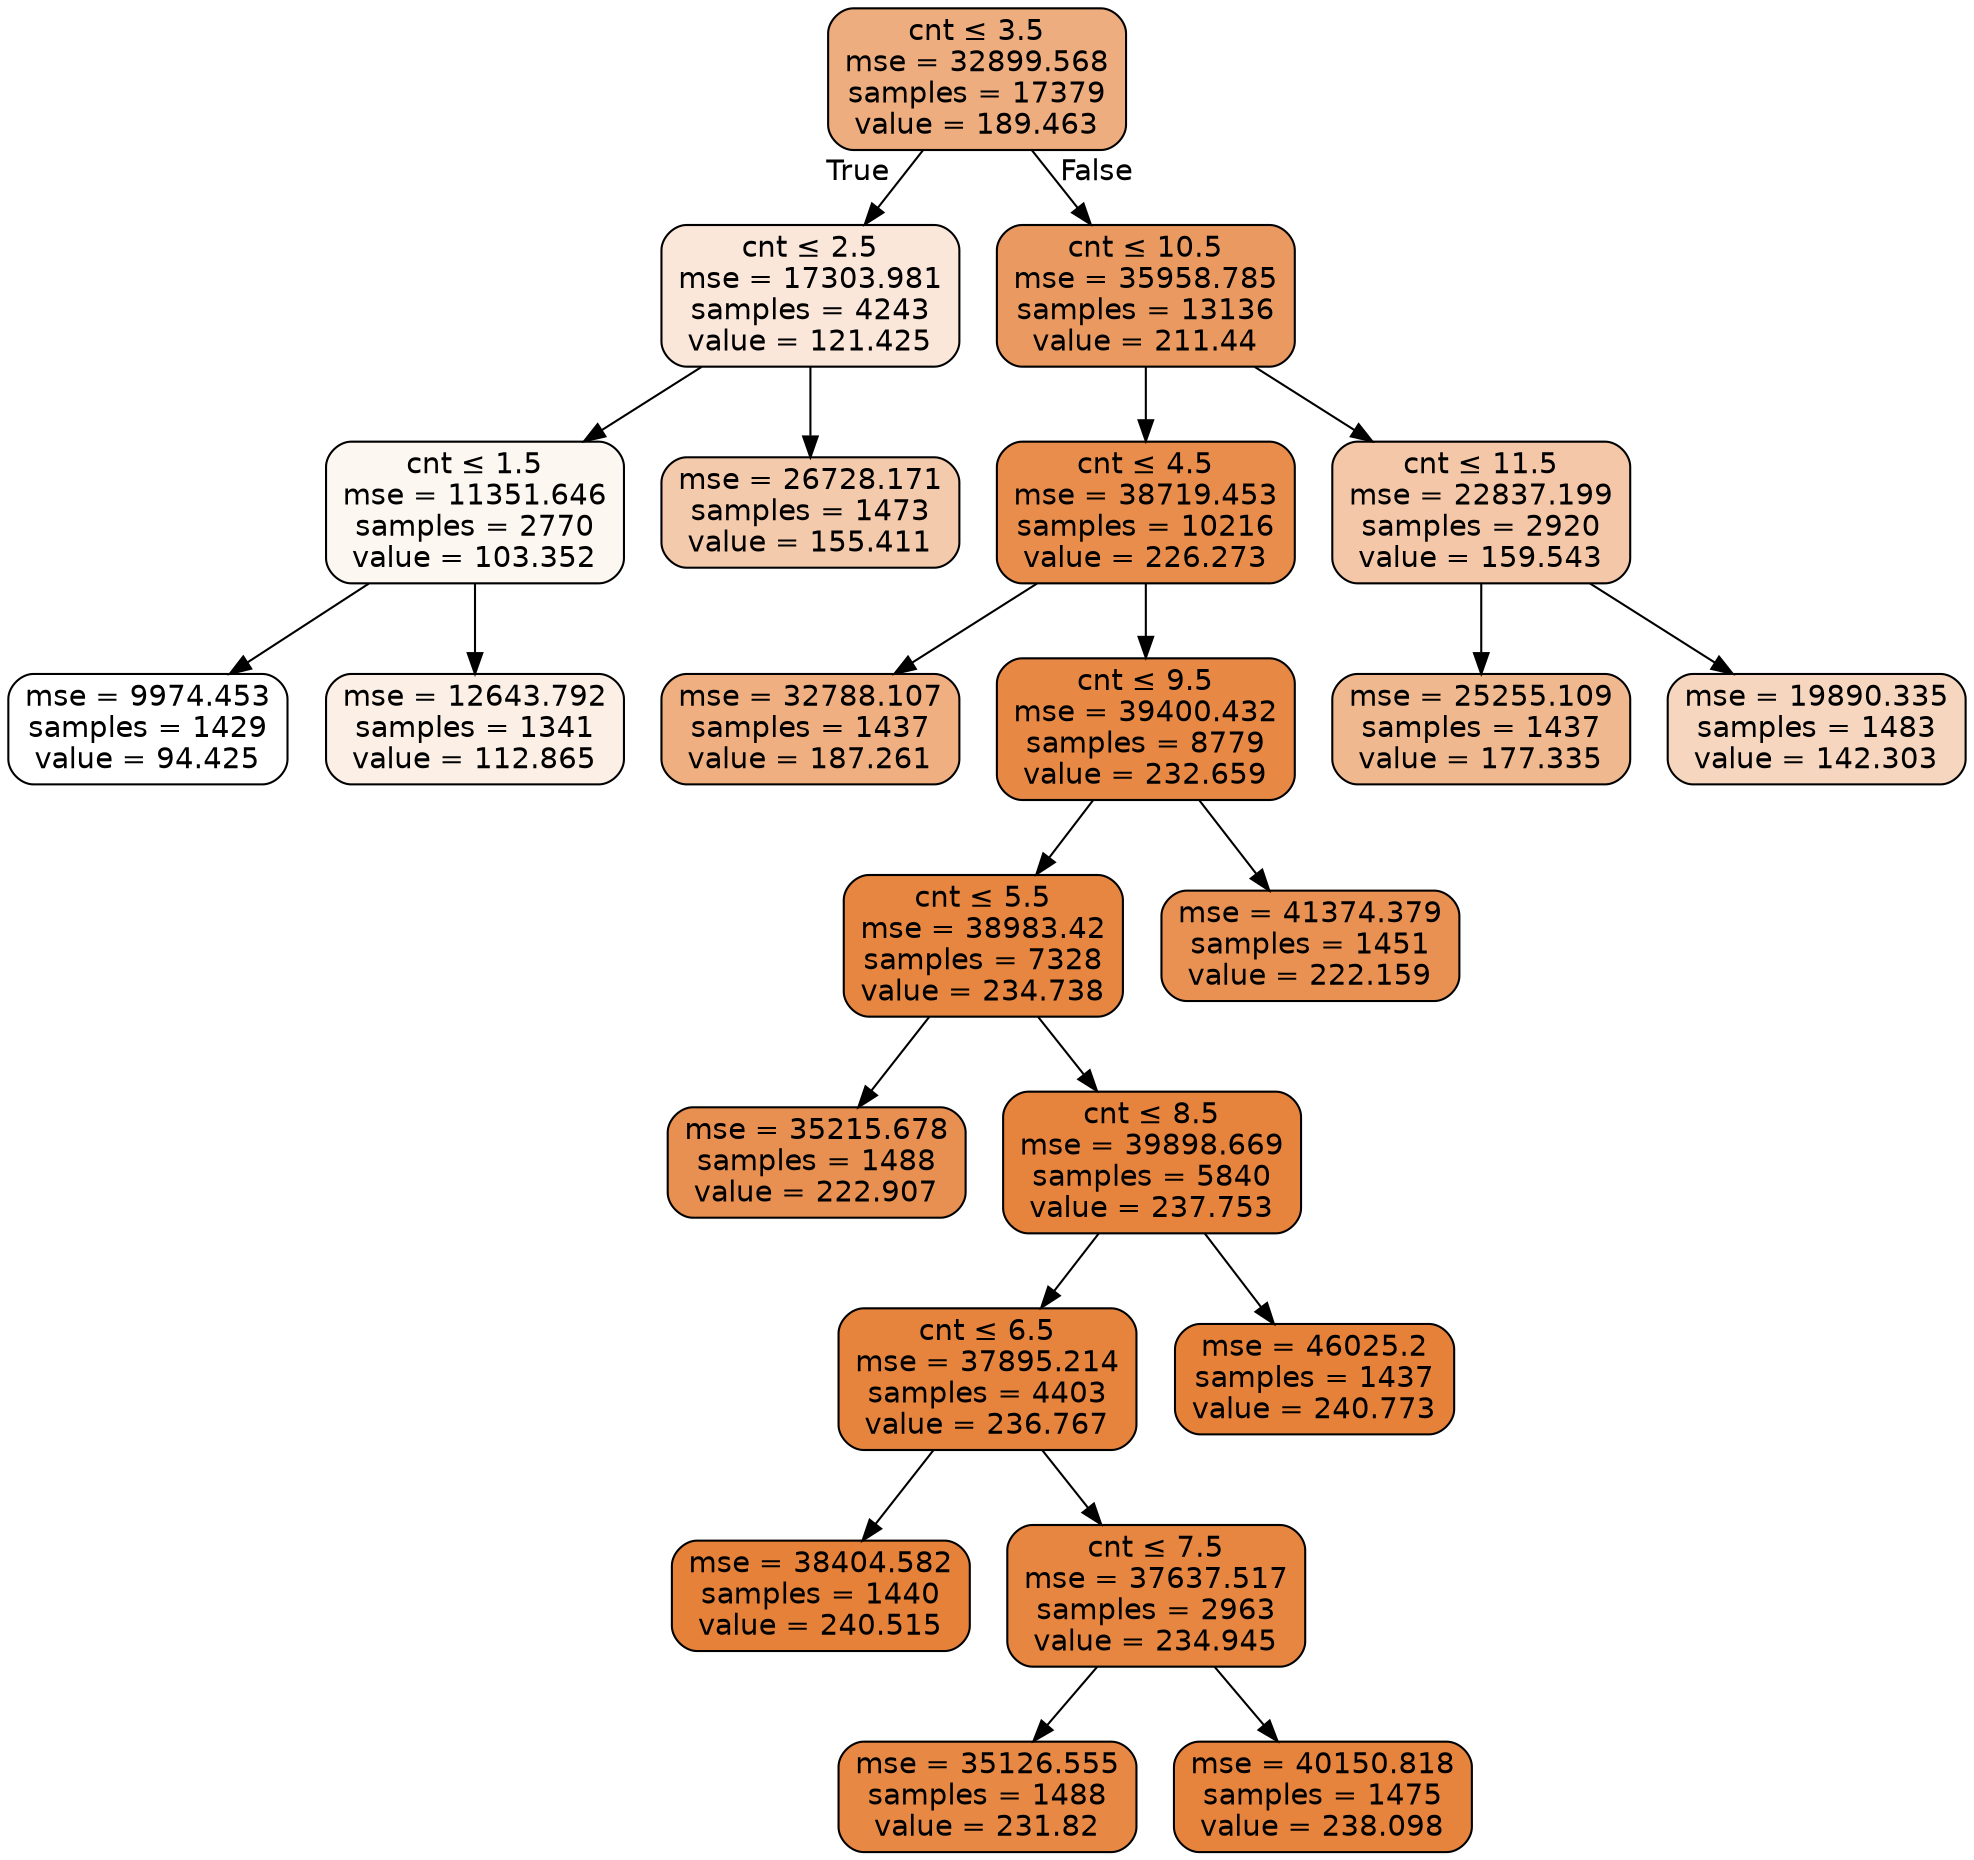 digraph Tree {
node [shape=box, style="filled, rounded", color="black", fontname=helvetica] ;
edge [fontname=helvetica] ;
0 [label=<cnt &le; 3.5<br/>mse = 32899.568<br/>samples = 17379<br/>value = 189.463>, fillcolor="#e58139a6"] ;
1 [label=<cnt &le; 2.5<br/>mse = 17303.981<br/>samples = 4243<br/>value = 121.425>, fillcolor="#e581392f"] ;
0 -> 1 [labeldistance=2.5, labelangle=45, headlabel="True"] ;
2 [label=<cnt &le; 1.5<br/>mse = 11351.646<br/>samples = 2770<br/>value = 103.352>, fillcolor="#e5813910"] ;
1 -> 2 ;
3 [label=<mse = 9974.453<br/>samples = 1429<br/>value = 94.425>, fillcolor="#e5813900"] ;
2 -> 3 ;
4 [label=<mse = 12643.792<br/>samples = 1341<br/>value = 112.865>, fillcolor="#e5813920"] ;
2 -> 4 ;
5 [label=<mse = 26728.171<br/>samples = 1473<br/>value = 155.411>, fillcolor="#e581396a"] ;
1 -> 5 ;
6 [label=<cnt &le; 10.5<br/>mse = 35958.785<br/>samples = 13136<br/>value = 211.44>, fillcolor="#e58139cc"] ;
0 -> 6 [labeldistance=2.5, labelangle=-45, headlabel="False"] ;
7 [label=<cnt &le; 4.5<br/>mse = 38719.453<br/>samples = 10216<br/>value = 226.273>, fillcolor="#e58139e6"] ;
6 -> 7 ;
8 [label=<mse = 32788.107<br/>samples = 1437<br/>value = 187.261>, fillcolor="#e58139a2"] ;
7 -> 8 ;
9 [label=<cnt &le; 9.5<br/>mse = 39400.432<br/>samples = 8779<br/>value = 232.659>, fillcolor="#e58139f1"] ;
7 -> 9 ;
10 [label=<cnt &le; 5.5<br/>mse = 38983.42<br/>samples = 7328<br/>value = 234.738>, fillcolor="#e58139f4"] ;
9 -> 10 ;
11 [label=<mse = 35215.678<br/>samples = 1488<br/>value = 222.907>, fillcolor="#e58139e0"] ;
10 -> 11 ;
12 [label=<cnt &le; 8.5<br/>mse = 39898.669<br/>samples = 5840<br/>value = 237.753>, fillcolor="#e58139fa"] ;
10 -> 12 ;
13 [label=<cnt &le; 6.5<br/>mse = 37895.214<br/>samples = 4403<br/>value = 236.767>, fillcolor="#e58139f8"] ;
12 -> 13 ;
14 [label=<mse = 38404.582<br/>samples = 1440<br/>value = 240.515>, fillcolor="#e58139ff"] ;
13 -> 14 ;
15 [label=<cnt &le; 7.5<br/>mse = 37637.517<br/>samples = 2963<br/>value = 234.945>, fillcolor="#e58139f5"] ;
13 -> 15 ;
16 [label=<mse = 35126.555<br/>samples = 1488<br/>value = 231.82>, fillcolor="#e58139ef"] ;
15 -> 16 ;
17 [label=<mse = 40150.818<br/>samples = 1475<br/>value = 238.098>, fillcolor="#e58139fa"] ;
15 -> 17 ;
18 [label=<mse = 46025.2<br/>samples = 1437<br/>value = 240.773>, fillcolor="#e58139ff"] ;
12 -> 18 ;
19 [label=<mse = 41374.379<br/>samples = 1451<br/>value = 222.159>, fillcolor="#e58139df"] ;
9 -> 19 ;
20 [label=<cnt &le; 11.5<br/>mse = 22837.199<br/>samples = 2920<br/>value = 159.543>, fillcolor="#e5813971"] ;
6 -> 20 ;
21 [label=<mse = 25255.109<br/>samples = 1437<br/>value = 177.335>, fillcolor="#e5813990"] ;
20 -> 21 ;
22 [label=<mse = 19890.335<br/>samples = 1483<br/>value = 142.303>, fillcolor="#e5813953"] ;
20 -> 22 ;
}